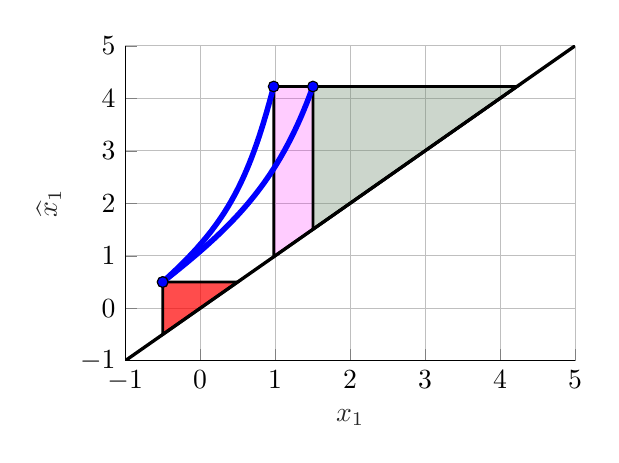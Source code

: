 % This file was created by matlab2tikz.
%
%The latest updates can be retrieved from
%  http://www.mathworks.com/matlabcentral/fileexchange/22022-matlab2tikz-matlab2tikz
%where you can also make suggestions and rate matlab2tikz.
%
\definecolor{mycolor1}{rgb}{1.0,0.0,1.0}%
%
\begin{tikzpicture}

\begin{axis}[%
width=5.714cm,
height=4cm,
at={(0cm,0cm)},
scale only axis,
xmin=-1,
xmax=5,
xtick={-1,  0,  1,  2,  3,  4,  5},
xlabel style={font=\color{white!15!black}},
xlabel={$x_1$},
ymin=-1,
ymax=5,
ytick={-1,  0,  1,  2,  3,  4,  5},
ylabel style={font=\color{white!15!black}},
ylabel={$\widehat{x}_1$},
axis background/.style={fill=white},
axis x line*=bottom,
axis y line*=left,
xmajorgrids,
ymajorgrids
]

\addplot[area legend, line width=1.0pt, draw=black, fill=red, fill opacity=0.7, forget plot]
table[row sep=crcr] {%
x	y\\
-0.5	0.5\\
-0.5	-0.5\\
0.5	0.5\\
}--cycle;

\addplot[area legend, line width=1.0pt, draw=black, fill=mycolor1, fill opacity=0.2, forget plot]
table[row sep=crcr] {%
x	y\\
0.98	4.225\\
0.98	0.98\\
4.225	4.225\\
}--cycle;
\addplot [color=blue, line width=2.0pt, forget plot]
  table[row sep=crcr]{%
-0.5	0.5\\
-0.496	0.504\\
-0.493	0.509\\
-0.49	0.514\\
-0.486	0.518\\
-0.483	0.523\\
-0.479	0.527\\
-0.476	0.532\\
-0.472	0.536\\
-0.469	0.541\\
-0.465	0.545\\
-0.462	0.55\\
-0.458	0.554\\
-0.455	0.559\\
-0.451	0.563\\
-0.448	0.568\\
-0.444	0.572\\
-0.441	0.577\\
-0.437	0.581\\
-0.434	0.586\\
-0.43	0.59\\
-0.427	0.595\\
-0.423	0.599\\
-0.42	0.604\\
-0.417	0.609\\
-0.413	0.613\\
-0.41	0.618\\
-0.406	0.622\\
-0.403	0.627\\
-0.399	0.631\\
-0.396	0.636\\
-0.392	0.641\\
-0.389	0.645\\
-0.386	0.65\\
-0.382	0.654\\
-0.379	0.659\\
-0.375	0.663\\
-0.372	0.668\\
-0.368	0.673\\
-0.365	0.677\\
-0.362	0.682\\
-0.358	0.686\\
-0.355	0.691\\
-0.351	0.696\\
-0.348	0.7\\
-0.345	0.705\\
-0.341	0.709\\
-0.338	0.714\\
-0.334	0.719\\
-0.331	0.723\\
-0.328	0.728\\
-0.324	0.733\\
-0.321	0.737\\
-0.317	0.742\\
-0.314	0.746\\
-0.311	0.751\\
-0.307	0.756\\
-0.304	0.76\\
-0.301	0.765\\
-0.297	0.77\\
-0.294	0.774\\
-0.29	0.779\\
-0.287	0.784\\
-0.284	0.788\\
-0.28	0.793\\
-0.277	0.798\\
-0.274	0.802\\
-0.27	0.807\\
-0.267	0.812\\
-0.264	0.816\\
-0.26	0.821\\
-0.257	0.826\\
-0.253	0.831\\
-0.25	0.835\\
-0.247	0.84\\
-0.243	0.845\\
-0.24	0.849\\
-0.237	0.854\\
-0.233	0.859\\
-0.23	0.864\\
-0.227	0.868\\
-0.224	0.873\\
-0.22	0.878\\
-0.217	0.883\\
-0.214	0.887\\
-0.21	0.892\\
-0.207	0.897\\
-0.204	0.902\\
-0.2	0.906\\
-0.197	0.911\\
-0.194	0.916\\
-0.19	0.921\\
-0.187	0.926\\
-0.184	0.93\\
-0.181	0.935\\
-0.177	0.94\\
-0.174	0.945\\
-0.171	0.95\\
-0.167	0.954\\
-0.164	0.959\\
-0.161	0.964\\
-0.158	0.969\\
-0.154	0.974\\
-0.151	0.979\\
-0.148	0.983\\
-0.145	0.988\\
-0.141	0.993\\
-0.138	0.998\\
-0.135	1.003\\
-0.132	1.008\\
-0.128	1.013\\
-0.125	1.017\\
-0.122	1.022\\
-0.119	1.027\\
-0.115	1.032\\
-0.112	1.037\\
-0.109	1.042\\
-0.106	1.047\\
-0.102	1.052\\
-0.099	1.057\\
-0.096	1.062\\
-0.093	1.067\\
-0.09	1.072\\
-0.086	1.077\\
-0.083	1.081\\
-0.08	1.086\\
-0.077	1.091\\
-0.074	1.096\\
-0.07	1.101\\
-0.067	1.106\\
-0.064	1.111\\
-0.061	1.116\\
-0.058	1.121\\
-0.054	1.126\\
-0.051	1.131\\
-0.048	1.136\\
-0.045	1.141\\
-0.042	1.146\\
-0.039	1.152\\
-0.035	1.157\\
-0.032	1.162\\
-0.029	1.167\\
-0.026	1.172\\
-0.023	1.177\\
-0.02	1.182\\
-0.016	1.187\\
-0.013	1.192\\
-0.01	1.197\\
-0.007	1.202\\
-0.004	1.208\\
-0.001	1.213\\
0.002	1.218\\
0.006	1.223\\
0.009	1.228\\
0.012	1.233\\
0.015	1.238\\
0.018	1.244\\
0.021	1.249\\
0.024	1.254\\
0.027	1.259\\
0.031	1.264\\
0.034	1.27\\
0.037	1.275\\
0.04	1.28\\
0.043	1.285\\
0.046	1.29\\
0.049	1.296\\
0.052	1.301\\
0.055	1.306\\
0.058	1.312\\
0.061	1.317\\
0.065	1.322\\
0.068	1.327\\
0.071	1.333\\
0.074	1.338\\
0.077	1.343\\
0.08	1.349\\
0.083	1.354\\
0.086	1.359\\
0.089	1.365\\
0.092	1.37\\
0.095	1.376\\
0.098	1.381\\
0.101	1.386\\
0.104	1.392\\
0.107	1.397\\
0.11	1.403\\
0.113	1.408\\
0.116	1.413\\
0.119	1.419\\
0.122	1.424\\
0.125	1.43\\
0.129	1.435\\
0.132	1.441\\
0.135	1.446\\
0.138	1.452\\
0.141	1.457\\
0.144	1.463\\
0.147	1.468\\
0.15	1.474\\
0.153	1.48\\
0.156	1.485\\
0.159	1.491\\
0.162	1.496\\
0.165	1.502\\
0.167	1.508\\
0.17	1.513\\
0.173	1.519\\
0.176	1.525\\
0.179	1.53\\
0.182	1.536\\
0.185	1.542\\
0.188	1.547\\
0.191	1.553\\
0.194	1.559\\
0.197	1.564\\
0.2	1.57\\
0.203	1.576\\
0.206	1.582\\
0.209	1.587\\
0.212	1.593\\
0.215	1.599\\
0.218	1.605\\
0.221	1.611\\
0.224	1.617\\
0.227	1.622\\
0.229	1.628\\
0.232	1.634\\
0.235	1.64\\
0.238	1.646\\
0.241	1.652\\
0.244	1.658\\
0.247	1.664\\
0.25	1.67\\
0.253	1.676\\
0.256	1.682\\
0.259	1.688\\
0.261	1.694\\
0.264	1.7\\
0.267	1.706\\
0.27	1.712\\
0.273	1.718\\
0.276	1.724\\
0.279	1.73\\
0.282	1.736\\
0.285	1.742\\
0.287	1.748\\
0.29	1.754\\
0.293	1.761\\
0.296	1.767\\
0.299	1.773\\
0.302	1.779\\
0.305	1.785\\
0.307	1.792\\
0.31	1.798\\
0.313	1.804\\
0.316	1.81\\
0.319	1.817\\
0.322	1.823\\
0.324	1.829\\
0.327	1.836\\
0.33	1.842\\
0.333	1.848\\
0.336	1.855\\
0.339	1.861\\
0.341	1.868\\
0.344	1.874\\
0.347	1.881\\
0.35	1.887\\
0.353	1.893\\
0.355	1.9\\
0.358	1.907\\
0.361	1.913\\
0.364	1.92\\
0.367	1.926\\
0.37	1.933\\
0.372	1.939\\
0.375	1.946\\
0.378	1.953\\
0.381	1.959\\
0.383	1.966\\
0.386	1.973\\
0.389	1.979\\
0.392	1.986\\
0.395	1.993\\
0.397	2.0\\
0.4	2.006\\
0.403	2.013\\
0.406	2.02\\
0.408	2.027\\
0.411	2.034\\
0.414	2.041\\
0.417	2.048\\
0.419	2.055\\
0.422	2.062\\
0.425	2.068\\
0.428	2.075\\
0.43	2.082\\
0.433	2.09\\
0.436	2.097\\
0.439	2.104\\
0.441	2.111\\
0.444	2.118\\
0.447	2.125\\
0.45	2.132\\
0.452	2.139\\
0.455	2.147\\
0.458	2.154\\
0.461	2.161\\
0.463	2.168\\
0.466	2.176\\
0.469	2.183\\
0.471	2.19\\
0.474	2.198\\
0.477	2.205\\
0.48	2.212\\
0.482	2.22\\
0.485	2.227\\
0.488	2.235\\
0.49	2.242\\
0.493	2.25\\
0.496	2.257\\
0.498	2.265\\
0.501	2.272\\
0.504	2.28\\
0.507	2.288\\
0.509	2.295\\
0.512	2.303\\
0.515	2.311\\
0.517	2.318\\
0.52	2.326\\
0.523	2.334\\
0.525	2.342\\
0.528	2.35\\
0.531	2.357\\
0.533	2.365\\
0.536	2.373\\
0.539	2.381\\
0.541	2.389\\
0.544	2.397\\
0.547	2.405\\
0.549	2.413\\
0.552	2.421\\
0.555	2.429\\
0.557	2.437\\
0.56	2.446\\
0.563	2.454\\
0.565	2.462\\
0.568	2.47\\
0.571	2.479\\
0.573	2.487\\
0.576	2.495\\
0.579	2.504\\
0.581	2.512\\
0.584	2.52\\
0.587	2.529\\
0.589	2.537\\
0.592	2.546\\
0.595	2.554\\
0.597	2.563\\
0.6	2.572\\
0.602	2.58\\
0.605	2.589\\
0.608	2.598\\
0.61	2.606\\
0.613	2.615\\
0.616	2.624\\
0.618	2.633\\
0.621	2.642\\
0.624	2.65\\
0.626	2.659\\
0.629	2.668\\
0.632	2.677\\
0.634	2.686\\
0.637	2.695\\
0.639	2.704\\
0.642	2.714\\
0.645	2.723\\
0.647	2.732\\
0.65	2.741\\
0.653	2.75\\
0.655	2.76\\
0.658	2.769\\
0.66	2.778\\
0.663	2.788\\
0.666	2.797\\
0.668	2.807\\
0.671	2.816\\
0.674	2.826\\
0.676	2.836\\
0.679	2.845\\
0.682	2.855\\
0.684	2.865\\
0.687	2.874\\
0.689	2.884\\
0.692	2.894\\
0.695	2.904\\
0.697	2.914\\
0.7	2.924\\
0.703	2.934\\
0.705	2.944\\
0.708	2.954\\
0.71	2.964\\
0.713	2.974\\
0.716	2.984\\
0.718	2.994\\
0.721	3.005\\
0.724	3.015\\
0.726	3.025\\
0.729	3.036\\
0.732	3.046\\
0.734	3.057\\
0.737	3.067\\
0.739	3.078\\
0.742	3.088\\
0.745	3.099\\
0.747	3.11\\
0.75	3.121\\
0.753	3.131\\
0.755	3.142\\
0.758	3.153\\
0.761	3.164\\
0.763	3.175\\
0.766	3.186\\
0.768	3.197\\
0.771	3.208\\
0.774	3.22\\
0.776	3.231\\
0.779	3.242\\
0.782	3.253\\
0.784	3.265\\
0.787	3.276\\
0.79	3.288\\
0.792	3.299\\
0.795	3.311\\
0.798	3.323\\
0.8	3.334\\
0.803	3.346\\
0.806	3.358\\
0.808	3.37\\
0.811	3.381\\
0.814	3.393\\
0.816	3.405\\
0.819	3.418\\
0.822	3.43\\
0.824	3.442\\
0.827	3.454\\
0.83	3.466\\
0.832	3.479\\
0.835	3.491\\
0.838	3.504\\
0.841	3.516\\
0.843	3.529\\
0.846	3.541\\
0.849	3.554\\
0.851	3.567\\
0.854	3.579\\
0.857	3.592\\
0.859	3.605\\
0.862	3.618\\
0.865	3.631\\
0.868	3.644\\
0.87	3.658\\
0.873	3.671\\
0.876	3.684\\
0.879	3.697\\
0.881	3.711\\
0.884	3.724\\
0.887	3.738\\
0.89	3.752\\
0.892	3.765\\
0.895	3.779\\
0.898	3.793\\
0.901	3.807\\
0.903	3.821\\
0.906	3.835\\
0.909	3.849\\
0.912	3.863\\
0.914	3.877\\
0.917	3.891\\
0.92	3.906\\
0.923	3.92\\
0.926	3.935\\
0.928	3.949\\
0.931	3.964\\
0.934	3.979\\
0.937	3.994\\
0.94	4.008\\
0.943	4.023\\
0.945	4.038\\
0.948	4.053\\
0.951	4.069\\
0.954	4.084\\
0.957	4.099\\
0.96	4.115\\
0.962	4.13\\
0.965	4.146\\
0.968	4.161\\
0.971	4.177\\
0.974	4.193\\
0.977	4.209\\
0.98	4.225\\
};
\addplot[only marks, mark=*, mark options={}, mark size=1.937pt, draw=black, fill=blue] table[row sep=crcr]{%
x	y\\
-0.5	0.5\\
};
\addplot[only marks, mark=*, mark options={}, mark size=1.937pt, draw=black, fill=blue] table[row sep=crcr]{%
x	y\\
0.98	4.225\\
};

\addplot[area legend, line width=1.0pt, draw=black, fill=green, fill opacity=0.2, forget plot]
table[row sep=crcr] {%
x	y\\
1.504	4.225\\
1.504	1.504\\
4.225	4.225\\
}--cycle;
\addplot [color=blue, line width=2.0pt, forget plot]
  table[row sep=crcr]{%
-0.5	0.5\\
-0.496	0.504\\
-0.492	0.509\\
-0.488	0.514\\
-0.484	0.518\\
-0.48	0.523\\
-0.476	0.527\\
-0.472	0.532\\
-0.468	0.536\\
-0.464	0.541\\
-0.46	0.545\\
-0.456	0.55\\
-0.452	0.554\\
-0.448	0.559\\
-0.444	0.563\\
-0.44	0.568\\
-0.436	0.572\\
-0.432	0.577\\
-0.428	0.581\\
-0.424	0.586\\
-0.42	0.59\\
-0.416	0.595\\
-0.412	0.599\\
-0.408	0.604\\
-0.404	0.609\\
-0.4	0.613\\
-0.396	0.618\\
-0.392	0.622\\
-0.388	0.627\\
-0.384	0.631\\
-0.38	0.636\\
-0.376	0.641\\
-0.372	0.645\\
-0.368	0.65\\
-0.364	0.654\\
-0.36	0.659\\
-0.356	0.663\\
-0.352	0.668\\
-0.348	0.673\\
-0.344	0.677\\
-0.34	0.682\\
-0.336	0.686\\
-0.332	0.691\\
-0.328	0.696\\
-0.324	0.7\\
-0.32	0.705\\
-0.316	0.709\\
-0.312	0.714\\
-0.308	0.719\\
-0.304	0.723\\
-0.3	0.728\\
-0.296	0.733\\
-0.292	0.737\\
-0.288	0.742\\
-0.284	0.746\\
-0.28	0.751\\
-0.276	0.756\\
-0.272	0.76\\
-0.268	0.765\\
-0.264	0.77\\
-0.26	0.774\\
-0.256	0.779\\
-0.252	0.784\\
-0.248	0.788\\
-0.244	0.793\\
-0.24	0.798\\
-0.236	0.802\\
-0.232	0.807\\
-0.228	0.812\\
-0.224	0.816\\
-0.22	0.821\\
-0.216	0.826\\
-0.212	0.831\\
-0.208	0.835\\
-0.204	0.84\\
-0.2	0.845\\
-0.196	0.849\\
-0.192	0.854\\
-0.188	0.859\\
-0.184	0.864\\
-0.18	0.868\\
-0.176	0.873\\
-0.172	0.878\\
-0.168	0.883\\
-0.164	0.887\\
-0.16	0.892\\
-0.156	0.897\\
-0.152	0.902\\
-0.148	0.906\\
-0.144	0.911\\
-0.14	0.916\\
-0.136	0.921\\
-0.132	0.926\\
-0.128	0.93\\
-0.124	0.935\\
-0.12	0.94\\
-0.116	0.945\\
-0.112	0.95\\
-0.108	0.954\\
-0.104	0.959\\
-0.1	0.964\\
-0.096	0.969\\
-0.092	0.974\\
-0.088	0.979\\
-0.084	0.983\\
-0.08	0.988\\
-0.076	0.993\\
-0.072	0.998\\
-0.068	1.003\\
-0.064	1.008\\
-0.06	1.013\\
-0.056	1.017\\
-0.052	1.022\\
-0.048	1.027\\
-0.044	1.032\\
-0.04	1.037\\
-0.036	1.042\\
-0.032	1.047\\
-0.028	1.052\\
-0.024	1.057\\
-0.02	1.062\\
-0.016	1.067\\
-0.012	1.072\\
-0.008	1.077\\
-0.004	1.081\\
4.163e-16	1.086\\
0.004	1.091\\
0.008	1.096\\
0.012	1.101\\
0.016	1.106\\
0.02	1.111\\
0.024	1.116\\
0.028	1.121\\
0.032	1.126\\
0.036	1.131\\
0.04	1.136\\
0.044	1.141\\
0.048	1.146\\
0.052	1.152\\
0.056	1.157\\
0.06	1.162\\
0.064	1.167\\
0.068	1.172\\
0.072	1.177\\
0.076	1.182\\
0.08	1.187\\
0.084	1.192\\
0.088	1.197\\
0.092	1.202\\
0.096	1.208\\
0.1	1.213\\
0.104	1.218\\
0.108	1.223\\
0.112	1.228\\
0.116	1.233\\
0.12	1.238\\
0.124	1.244\\
0.128	1.249\\
0.132	1.254\\
0.136	1.259\\
0.14	1.264\\
0.144	1.27\\
0.148	1.275\\
0.152	1.28\\
0.156	1.285\\
0.16	1.29\\
0.164	1.296\\
0.168	1.301\\
0.172	1.306\\
0.176	1.312\\
0.18	1.317\\
0.184	1.322\\
0.188	1.327\\
0.192	1.333\\
0.196	1.338\\
0.2	1.343\\
0.204	1.349\\
0.208	1.354\\
0.212	1.359\\
0.216	1.365\\
0.22	1.37\\
0.224	1.376\\
0.228	1.381\\
0.232	1.386\\
0.236	1.392\\
0.24	1.397\\
0.244	1.403\\
0.248	1.408\\
0.252	1.413\\
0.256	1.419\\
0.26	1.424\\
0.264	1.43\\
0.268	1.435\\
0.272	1.441\\
0.276	1.446\\
0.28	1.452\\
0.284	1.457\\
0.288	1.463\\
0.292	1.468\\
0.296	1.474\\
0.3	1.48\\
0.304	1.485\\
0.308	1.491\\
0.312	1.496\\
0.316	1.502\\
0.32	1.508\\
0.324	1.513\\
0.328	1.519\\
0.332	1.525\\
0.336	1.53\\
0.34	1.536\\
0.344	1.542\\
0.348	1.547\\
0.352	1.553\\
0.356	1.559\\
0.36	1.564\\
0.364	1.57\\
0.368	1.576\\
0.372	1.582\\
0.376	1.587\\
0.38	1.593\\
0.384	1.599\\
0.388	1.605\\
0.392	1.611\\
0.396	1.617\\
0.4	1.622\\
0.404	1.628\\
0.408	1.634\\
0.412	1.64\\
0.416	1.646\\
0.42	1.652\\
0.424	1.658\\
0.428	1.664\\
0.432	1.67\\
0.436	1.676\\
0.44	1.682\\
0.444	1.688\\
0.448	1.694\\
0.452	1.7\\
0.456	1.706\\
0.46	1.712\\
0.464	1.718\\
0.468	1.724\\
0.472	1.73\\
0.476	1.736\\
0.48	1.742\\
0.484	1.748\\
0.488	1.754\\
0.492	1.761\\
0.496	1.767\\
0.5	1.773\\
0.504	1.779\\
0.508	1.785\\
0.512	1.792\\
0.516	1.798\\
0.52	1.804\\
0.524	1.81\\
0.528	1.817\\
0.532	1.823\\
0.536	1.829\\
0.54	1.836\\
0.544	1.842\\
0.548	1.848\\
0.552	1.855\\
0.556	1.861\\
0.56	1.868\\
0.564	1.874\\
0.568	1.881\\
0.572	1.887\\
0.576	1.893\\
0.58	1.9\\
0.584	1.907\\
0.588	1.913\\
0.592	1.92\\
0.596	1.926\\
0.6	1.933\\
0.604	1.939\\
0.608	1.946\\
0.612	1.953\\
0.616	1.959\\
0.62	1.966\\
0.624	1.973\\
0.628	1.979\\
0.632	1.986\\
0.636	1.993\\
0.64	2.0\\
0.644	2.006\\
0.648	2.013\\
0.652	2.02\\
0.656	2.027\\
0.66	2.034\\
0.664	2.041\\
0.668	2.048\\
0.672	2.055\\
0.676	2.062\\
0.68	2.068\\
0.684	2.075\\
0.688	2.082\\
0.692	2.09\\
0.696	2.097\\
0.7	2.104\\
0.704	2.111\\
0.708	2.118\\
0.712	2.125\\
0.716	2.132\\
0.72	2.139\\
0.724	2.147\\
0.728	2.154\\
0.732	2.161\\
0.736	2.168\\
0.74	2.176\\
0.744	2.183\\
0.748	2.19\\
0.752	2.198\\
0.756	2.205\\
0.76	2.212\\
0.764	2.22\\
0.768	2.227\\
0.772	2.235\\
0.776	2.242\\
0.78	2.25\\
0.784	2.257\\
0.788	2.265\\
0.792	2.272\\
0.796	2.28\\
0.8	2.288\\
0.804	2.295\\
0.808	2.303\\
0.812	2.311\\
0.816	2.318\\
0.82	2.326\\
0.824	2.334\\
0.828	2.342\\
0.832	2.35\\
0.836	2.357\\
0.84	2.365\\
0.844	2.373\\
0.848	2.381\\
0.852	2.389\\
0.856	2.397\\
0.86	2.405\\
0.864	2.413\\
0.868	2.421\\
0.872	2.429\\
0.876	2.437\\
0.88	2.446\\
0.884	2.454\\
0.888	2.462\\
0.892	2.47\\
0.896	2.479\\
0.9	2.487\\
0.904	2.495\\
0.908	2.504\\
0.912	2.512\\
0.916	2.52\\
0.92	2.529\\
0.924	2.537\\
0.928	2.546\\
0.932	2.554\\
0.936	2.563\\
0.94	2.572\\
0.944	2.58\\
0.948	2.589\\
0.952	2.598\\
0.956	2.606\\
0.96	2.615\\
0.964	2.624\\
0.968	2.633\\
0.972	2.642\\
0.976	2.65\\
0.98	2.659\\
0.984	2.668\\
0.988	2.677\\
0.992	2.686\\
0.996	2.695\\
1	2.704\\
1.004	2.714\\
1.008	2.723\\
1.012	2.732\\
1.016	2.741\\
1.02	2.75\\
1.024	2.76\\
1.028	2.769\\
1.032	2.778\\
1.036	2.788\\
1.04	2.797\\
1.044	2.807\\
1.048	2.816\\
1.052	2.826\\
1.056	2.836\\
1.06	2.845\\
1.064	2.855\\
1.068	2.865\\
1.072	2.874\\
1.076	2.884\\
1.08	2.894\\
1.084	2.904\\
1.088	2.914\\
1.092	2.924\\
1.096	2.934\\
1.1	2.944\\
1.104	2.954\\
1.108	2.964\\
1.112	2.974\\
1.116	2.984\\
1.12	2.994\\
1.124	3.005\\
1.128	3.015\\
1.132	3.025\\
1.136	3.036\\
1.14	3.046\\
1.144	3.057\\
1.148	3.067\\
1.152	3.078\\
1.156	3.088\\
1.16	3.099\\
1.164	3.11\\
1.168	3.121\\
1.172	3.131\\
1.176	3.142\\
1.18	3.153\\
1.184	3.164\\
1.188	3.175\\
1.192	3.186\\
1.196	3.197\\
1.2	3.208\\
1.204	3.22\\
1.208	3.231\\
1.212	3.242\\
1.216	3.253\\
1.22	3.265\\
1.224	3.276\\
1.228	3.288\\
1.232	3.299\\
1.236	3.311\\
1.24	3.323\\
1.244	3.334\\
1.248	3.346\\
1.252	3.358\\
1.256	3.37\\
1.26	3.381\\
1.264	3.393\\
1.268	3.405\\
1.272	3.418\\
1.276	3.43\\
1.28	3.442\\
1.284	3.454\\
1.288	3.466\\
1.292	3.479\\
1.296	3.491\\
1.3	3.504\\
1.304	3.516\\
1.308	3.529\\
1.312	3.541\\
1.316	3.554\\
1.32	3.567\\
1.324	3.579\\
1.328	3.592\\
1.332	3.605\\
1.336	3.618\\
1.34	3.631\\
1.344	3.644\\
1.348	3.658\\
1.352	3.671\\
1.356	3.684\\
1.36	3.697\\
1.364	3.711\\
1.368	3.724\\
1.372	3.738\\
1.376	3.752\\
1.38	3.765\\
1.384	3.779\\
1.388	3.793\\
1.392	3.807\\
1.396	3.821\\
1.4	3.835\\
1.404	3.849\\
1.408	3.863\\
1.412	3.877\\
1.416	3.891\\
1.42	3.906\\
1.424	3.92\\
1.428	3.935\\
1.432	3.949\\
1.436	3.964\\
1.44	3.979\\
1.444	3.994\\
1.448	4.008\\
1.452	4.023\\
1.456	4.038\\
1.46	4.053\\
1.464	4.069\\
1.468	4.084\\
1.472	4.099\\
1.476	4.115\\
1.48	4.13\\
1.484	4.146\\
1.488	4.161\\
1.492	4.177\\
1.496	4.193\\
1.5	4.209\\
1.504	4.225\\
};
\addplot[only marks, mark=*, mark options={}, mark size=1.937pt, draw=black, fill=blue] table[row sep=crcr]{%
x	y\\
-0.5	0.5\\
};
\addplot[only marks, mark=*, mark options={}, mark size=1.937pt, draw=black, fill=blue] table[row sep=crcr]{%
x	y\\
1.504	4.225\\
};
\addplot [color=black, line width=1.2pt, forget plot]
  table[row sep=crcr]{%
-1	-1\\
5	5\\
};
\end{axis}
\end{tikzpicture}%